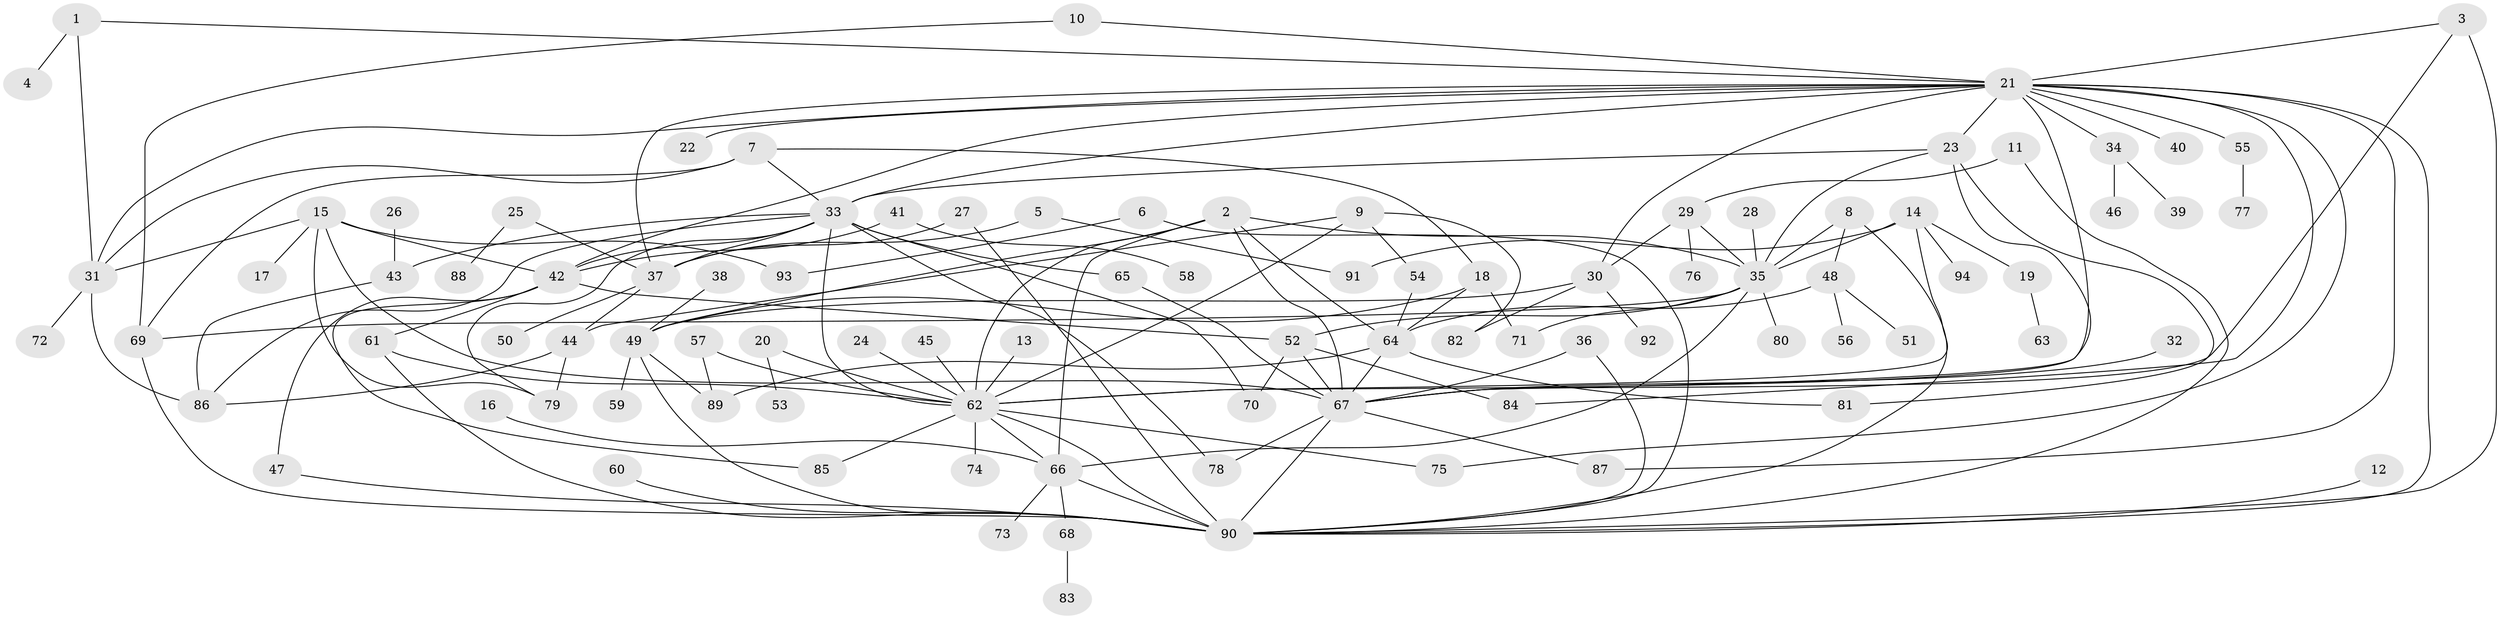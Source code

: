 // original degree distribution, {4: 0.03731343283582089, 22: 0.007462686567164179, 6: 0.022388059701492536, 19: 0.007462686567164179, 7: 0.022388059701492536, 8: 0.022388059701492536, 17: 0.007462686567164179, 1: 0.44029850746268656, 12: 0.007462686567164179, 15: 0.007462686567164179, 14: 0.007462686567164179, 3: 0.21641791044776118, 2: 0.17164179104477612, 10: 0.007462686567164179, 5: 0.014925373134328358}
// Generated by graph-tools (version 1.1) at 2025/36/03/04/25 23:36:50]
// undirected, 94 vertices, 151 edges
graph export_dot {
  node [color=gray90,style=filled];
  1;
  2;
  3;
  4;
  5;
  6;
  7;
  8;
  9;
  10;
  11;
  12;
  13;
  14;
  15;
  16;
  17;
  18;
  19;
  20;
  21;
  22;
  23;
  24;
  25;
  26;
  27;
  28;
  29;
  30;
  31;
  32;
  33;
  34;
  35;
  36;
  37;
  38;
  39;
  40;
  41;
  42;
  43;
  44;
  45;
  46;
  47;
  48;
  49;
  50;
  51;
  52;
  53;
  54;
  55;
  56;
  57;
  58;
  59;
  60;
  61;
  62;
  63;
  64;
  65;
  66;
  67;
  68;
  69;
  70;
  71;
  72;
  73;
  74;
  75;
  76;
  77;
  78;
  79;
  80;
  81;
  82;
  83;
  84;
  85;
  86;
  87;
  88;
  89;
  90;
  91;
  92;
  93;
  94;
  1 -- 4 [weight=1.0];
  1 -- 21 [weight=1.0];
  1 -- 31 [weight=1.0];
  2 -- 35 [weight=1.0];
  2 -- 49 [weight=1.0];
  2 -- 62 [weight=1.0];
  2 -- 64 [weight=1.0];
  2 -- 66 [weight=1.0];
  2 -- 67 [weight=1.0];
  3 -- 21 [weight=1.0];
  3 -- 67 [weight=1.0];
  3 -- 90 [weight=1.0];
  5 -- 37 [weight=1.0];
  5 -- 91 [weight=1.0];
  6 -- 90 [weight=1.0];
  6 -- 93 [weight=1.0];
  7 -- 18 [weight=1.0];
  7 -- 31 [weight=1.0];
  7 -- 33 [weight=1.0];
  7 -- 69 [weight=1.0];
  8 -- 35 [weight=1.0];
  8 -- 48 [weight=1.0];
  8 -- 90 [weight=1.0];
  9 -- 44 [weight=1.0];
  9 -- 54 [weight=1.0];
  9 -- 62 [weight=1.0];
  9 -- 82 [weight=1.0];
  10 -- 21 [weight=1.0];
  10 -- 69 [weight=1.0];
  11 -- 29 [weight=1.0];
  11 -- 90 [weight=1.0];
  12 -- 90 [weight=1.0];
  13 -- 62 [weight=1.0];
  14 -- 19 [weight=1.0];
  14 -- 35 [weight=1.0];
  14 -- 62 [weight=1.0];
  14 -- 91 [weight=1.0];
  14 -- 94 [weight=1.0];
  15 -- 17 [weight=1.0];
  15 -- 31 [weight=1.0];
  15 -- 42 [weight=1.0];
  15 -- 67 [weight=1.0];
  15 -- 79 [weight=1.0];
  15 -- 93 [weight=1.0];
  16 -- 66 [weight=1.0];
  18 -- 49 [weight=1.0];
  18 -- 64 [weight=1.0];
  18 -- 71 [weight=1.0];
  19 -- 63 [weight=1.0];
  20 -- 53 [weight=1.0];
  20 -- 62 [weight=1.0];
  21 -- 22 [weight=1.0];
  21 -- 23 [weight=1.0];
  21 -- 30 [weight=1.0];
  21 -- 31 [weight=1.0];
  21 -- 33 [weight=1.0];
  21 -- 34 [weight=1.0];
  21 -- 37 [weight=1.0];
  21 -- 40 [weight=1.0];
  21 -- 42 [weight=1.0];
  21 -- 55 [weight=1.0];
  21 -- 62 [weight=1.0];
  21 -- 75 [weight=1.0];
  21 -- 84 [weight=1.0];
  21 -- 87 [weight=1.0];
  21 -- 90 [weight=1.0];
  23 -- 33 [weight=1.0];
  23 -- 35 [weight=1.0];
  23 -- 67 [weight=1.0];
  23 -- 81 [weight=1.0];
  24 -- 62 [weight=1.0];
  25 -- 37 [weight=1.0];
  25 -- 88 [weight=1.0];
  26 -- 43 [weight=1.0];
  27 -- 37 [weight=1.0];
  27 -- 90 [weight=1.0];
  28 -- 35 [weight=1.0];
  29 -- 30 [weight=1.0];
  29 -- 35 [weight=1.0];
  29 -- 76 [weight=1.0];
  30 -- 49 [weight=1.0];
  30 -- 82 [weight=1.0];
  30 -- 92 [weight=1.0];
  31 -- 72 [weight=1.0];
  31 -- 86 [weight=1.0];
  32 -- 67 [weight=1.0];
  33 -- 37 [weight=1.0];
  33 -- 42 [weight=1.0];
  33 -- 43 [weight=1.0];
  33 -- 62 [weight=1.0];
  33 -- 65 [weight=1.0];
  33 -- 70 [weight=1.0];
  33 -- 78 [weight=1.0];
  33 -- 79 [weight=1.0];
  33 -- 86 [weight=1.0];
  34 -- 39 [weight=1.0];
  34 -- 46 [weight=1.0];
  35 -- 52 [weight=1.0];
  35 -- 66 [weight=1.0];
  35 -- 69 [weight=1.0];
  35 -- 71 [weight=1.0];
  35 -- 80 [weight=1.0];
  36 -- 67 [weight=1.0];
  36 -- 90 [weight=1.0];
  37 -- 44 [weight=1.0];
  37 -- 50 [weight=1.0];
  38 -- 49 [weight=1.0];
  41 -- 42 [weight=1.0];
  41 -- 58 [weight=1.0];
  42 -- 47 [weight=1.0];
  42 -- 52 [weight=1.0];
  42 -- 61 [weight=1.0];
  42 -- 85 [weight=1.0];
  43 -- 86 [weight=1.0];
  44 -- 79 [weight=1.0];
  44 -- 86 [weight=1.0];
  45 -- 62 [weight=1.0];
  47 -- 90 [weight=1.0];
  48 -- 51 [weight=1.0];
  48 -- 56 [weight=1.0];
  48 -- 64 [weight=1.0];
  49 -- 59 [weight=1.0];
  49 -- 89 [weight=1.0];
  49 -- 90 [weight=1.0];
  52 -- 67 [weight=2.0];
  52 -- 70 [weight=1.0];
  52 -- 84 [weight=1.0];
  54 -- 64 [weight=1.0];
  55 -- 77 [weight=1.0];
  57 -- 62 [weight=1.0];
  57 -- 89 [weight=1.0];
  60 -- 90 [weight=1.0];
  61 -- 62 [weight=1.0];
  61 -- 90 [weight=1.0];
  62 -- 66 [weight=1.0];
  62 -- 74 [weight=1.0];
  62 -- 75 [weight=1.0];
  62 -- 85 [weight=1.0];
  62 -- 90 [weight=1.0];
  64 -- 67 [weight=1.0];
  64 -- 81 [weight=1.0];
  64 -- 89 [weight=1.0];
  65 -- 67 [weight=1.0];
  66 -- 68 [weight=1.0];
  66 -- 73 [weight=1.0];
  66 -- 90 [weight=1.0];
  67 -- 78 [weight=1.0];
  67 -- 87 [weight=1.0];
  67 -- 90 [weight=1.0];
  68 -- 83 [weight=1.0];
  69 -- 90 [weight=1.0];
}

